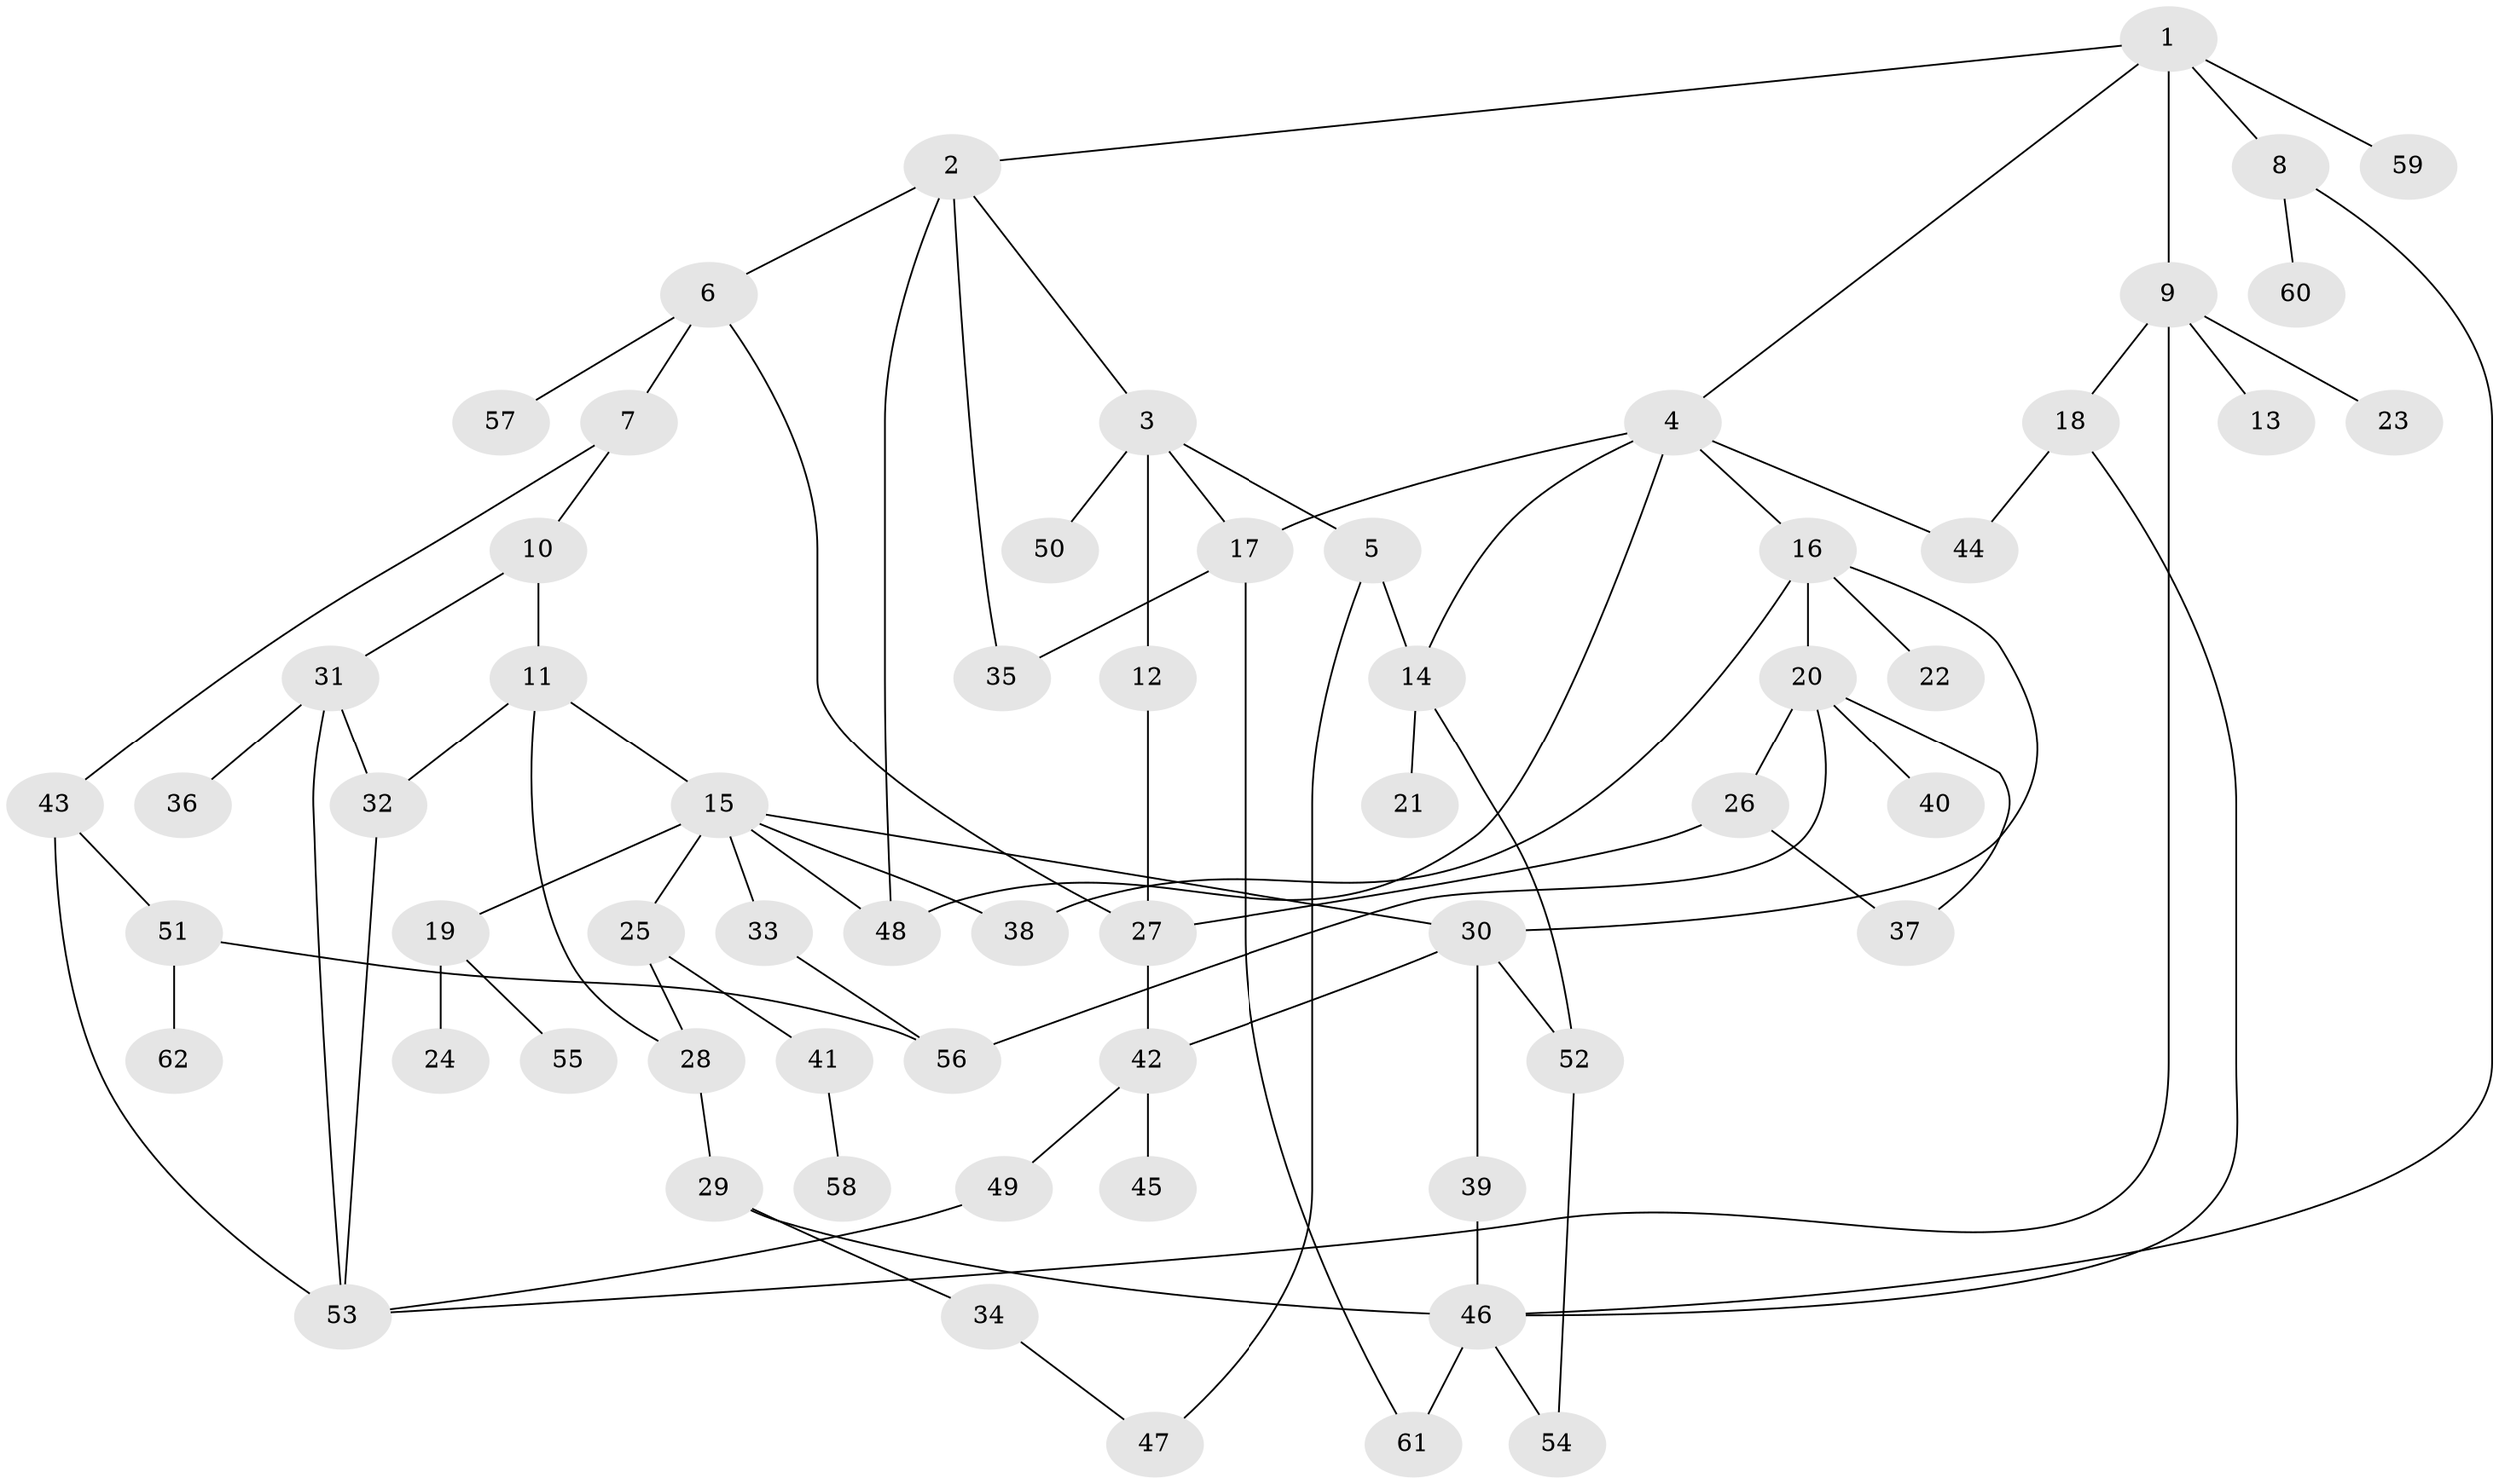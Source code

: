 // Generated by graph-tools (version 1.1) at 2025/01/03/09/25 03:01:10]
// undirected, 62 vertices, 88 edges
graph export_dot {
graph [start="1"]
  node [color=gray90,style=filled];
  1;
  2;
  3;
  4;
  5;
  6;
  7;
  8;
  9;
  10;
  11;
  12;
  13;
  14;
  15;
  16;
  17;
  18;
  19;
  20;
  21;
  22;
  23;
  24;
  25;
  26;
  27;
  28;
  29;
  30;
  31;
  32;
  33;
  34;
  35;
  36;
  37;
  38;
  39;
  40;
  41;
  42;
  43;
  44;
  45;
  46;
  47;
  48;
  49;
  50;
  51;
  52;
  53;
  54;
  55;
  56;
  57;
  58;
  59;
  60;
  61;
  62;
  1 -- 2;
  1 -- 4;
  1 -- 8;
  1 -- 9;
  1 -- 59;
  2 -- 3;
  2 -- 6;
  2 -- 35;
  2 -- 48;
  3 -- 5;
  3 -- 12;
  3 -- 50;
  3 -- 17;
  4 -- 16;
  4 -- 17;
  4 -- 48;
  4 -- 44;
  4 -- 14;
  5 -- 14;
  5 -- 47;
  6 -- 7;
  6 -- 57;
  6 -- 27;
  7 -- 10;
  7 -- 43;
  8 -- 60;
  8 -- 46;
  9 -- 13;
  9 -- 18;
  9 -- 23;
  9 -- 53;
  10 -- 11;
  10 -- 31;
  11 -- 15;
  11 -- 28;
  11 -- 32;
  12 -- 27;
  14 -- 21;
  14 -- 52;
  15 -- 19;
  15 -- 25;
  15 -- 30;
  15 -- 33;
  15 -- 38;
  15 -- 48;
  16 -- 20;
  16 -- 22;
  16 -- 30;
  16 -- 38;
  17 -- 61;
  17 -- 35;
  18 -- 44;
  18 -- 46;
  19 -- 24;
  19 -- 55;
  20 -- 26;
  20 -- 40;
  20 -- 37;
  20 -- 56;
  25 -- 41;
  25 -- 28;
  26 -- 27;
  26 -- 37;
  27 -- 42;
  28 -- 29;
  29 -- 34;
  29 -- 46;
  30 -- 39;
  30 -- 42;
  30 -- 52;
  31 -- 32;
  31 -- 36;
  31 -- 53;
  32 -- 53;
  33 -- 56;
  34 -- 47;
  39 -- 46;
  41 -- 58;
  42 -- 45;
  42 -- 49;
  43 -- 51;
  43 -- 53;
  46 -- 54;
  46 -- 61;
  49 -- 53;
  51 -- 62;
  51 -- 56;
  52 -- 54;
}
